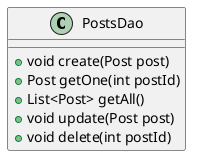 ' filepath: /Users/t.toida/ghq/github.com/toichan/miya-blog/src/main/java/dao/PostsDao.java
@startuml
class PostsDao {
    +void create(Post post)
    +Post getOne(int postId)
    +List<Post> getAll()
    +void update(Post post)
    +void delete(int postId)
}
@enduml